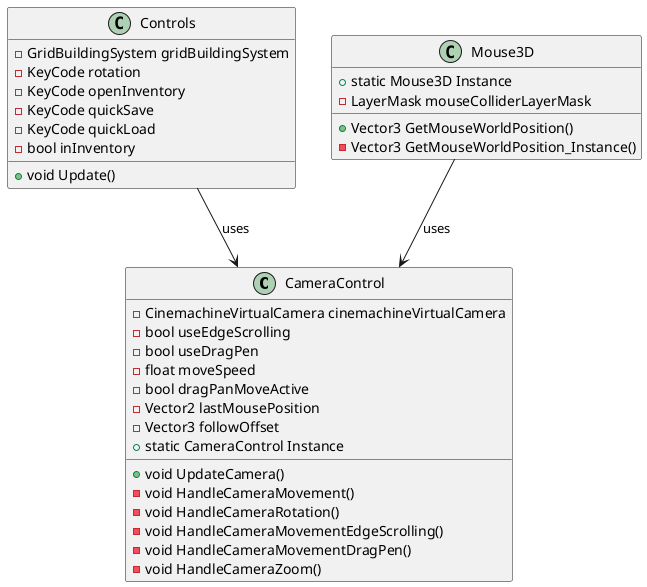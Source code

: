 @startuml

class CameraControl {
    -CinemachineVirtualCamera cinemachineVirtualCamera
    -bool useEdgeScrolling
    -bool useDragPen
    -float moveSpeed
    -bool dragPanMoveActive
    -Vector2 lastMousePosition
    -Vector3 followOffset
    +static CameraControl Instance
    +void UpdateCamera()
    -void HandleCameraMovement()
    -void HandleCameraRotation()
    -void HandleCameraMovementEdgeScrolling()
    -void HandleCameraMovementDragPen()
    -void HandleCameraZoom()
}

class Controls {
    -GridBuildingSystem gridBuildingSystem
    -KeyCode rotation
    -KeyCode openInventory
    -KeyCode quickSave
    -KeyCode quickLoad
    -bool inInventory
    +void Update()
}

class Mouse3D {
    +static Mouse3D Instance
    -LayerMask mouseColliderLayerMask
    +Vector3 GetMouseWorldPosition()
    -Vector3 GetMouseWorldPosition_Instance()
}

Controls --> CameraControl : uses
Mouse3D --> CameraControl : uses

@enduml